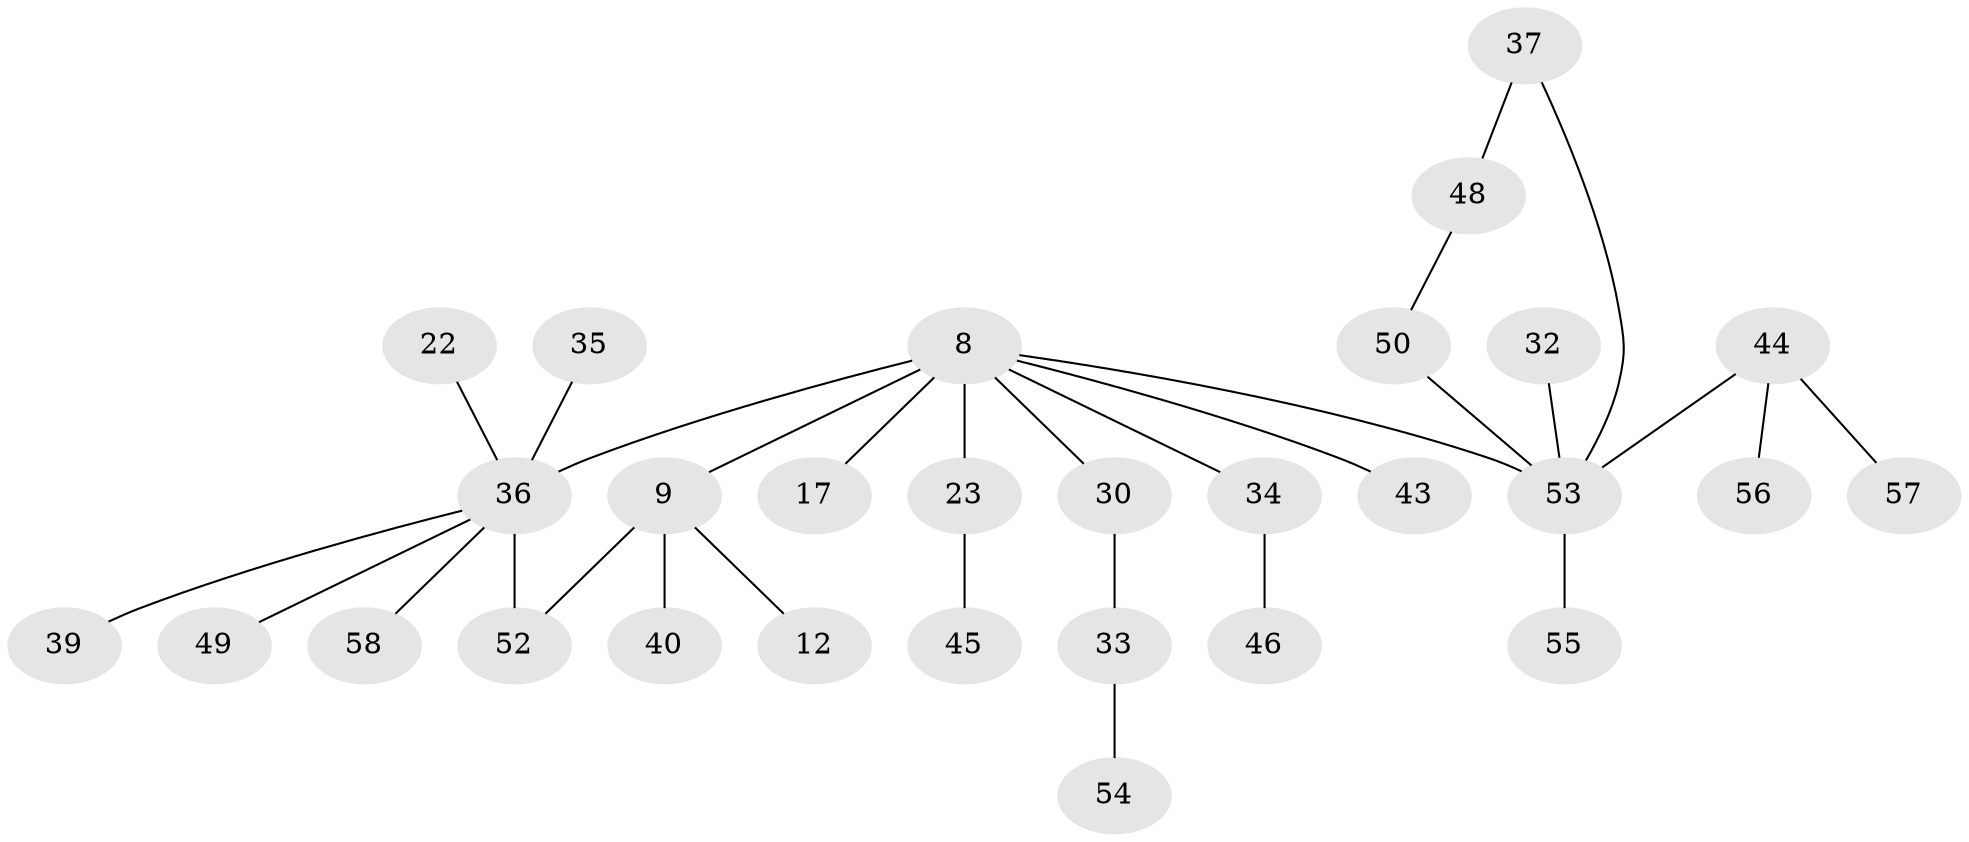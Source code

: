 // original degree distribution, {5: 0.034482758620689655, 7: 0.017241379310344827, 4: 0.08620689655172414, 3: 0.22413793103448276, 1: 0.3448275862068966, 2: 0.29310344827586204}
// Generated by graph-tools (version 1.1) at 2025/42/03/09/25 04:42:50]
// undirected, 29 vertices, 30 edges
graph export_dot {
graph [start="1"]
  node [color=gray90,style=filled];
  8 [super="+7"];
  9;
  12;
  17;
  22;
  23 [super="+14"];
  30;
  32;
  33;
  34 [super="+11+28"];
  35;
  36 [super="+13+31"];
  37;
  39;
  40;
  43;
  44;
  45;
  46;
  48;
  49;
  50;
  52;
  53 [super="+47+51+41"];
  54;
  55 [super="+38"];
  56;
  57;
  58;
  8 -- 23 [weight=2];
  8 -- 9;
  8 -- 43;
  8 -- 17;
  8 -- 30;
  8 -- 34;
  8 -- 36 [weight=3];
  8 -- 53 [weight=3];
  9 -- 12;
  9 -- 40;
  9 -- 52;
  22 -- 36;
  23 -- 45;
  30 -- 33;
  32 -- 53;
  33 -- 54;
  34 -- 46;
  35 -- 36;
  36 -- 52;
  36 -- 39;
  36 -- 49;
  36 -- 58;
  37 -- 48;
  37 -- 53;
  44 -- 56;
  44 -- 57;
  44 -- 53;
  48 -- 50;
  50 -- 53;
  53 -- 55 [weight=2];
}

